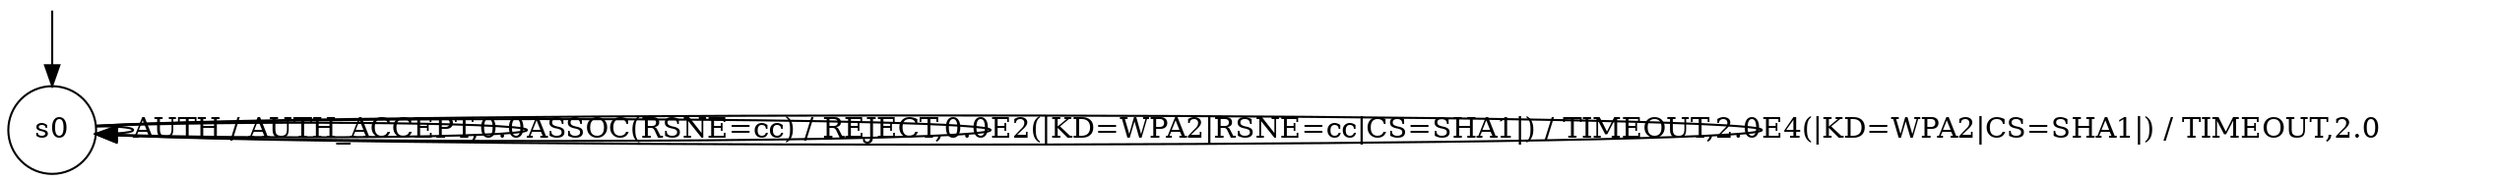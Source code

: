 digraph g {

	s0 [shape="circle" label="s0"];
	s0 -> s0 [label="AUTH / AUTH_ACCEPT,0.0"];
	s0 -> s0 [label="ASSOC(RSNE=cc) / REJECT,0.0"];
	s0 -> s0 [label="E2(|KD=WPA2|RSNE=cc|CS=SHA1|) / TIMEOUT,2.0"];
	s0 -> s0 [label="E4(|KD=WPA2|CS=SHA1|) / TIMEOUT,2.0"];

__start0 [label="" shape="none" width="0" height="0"];
__start0 -> s0;

}
